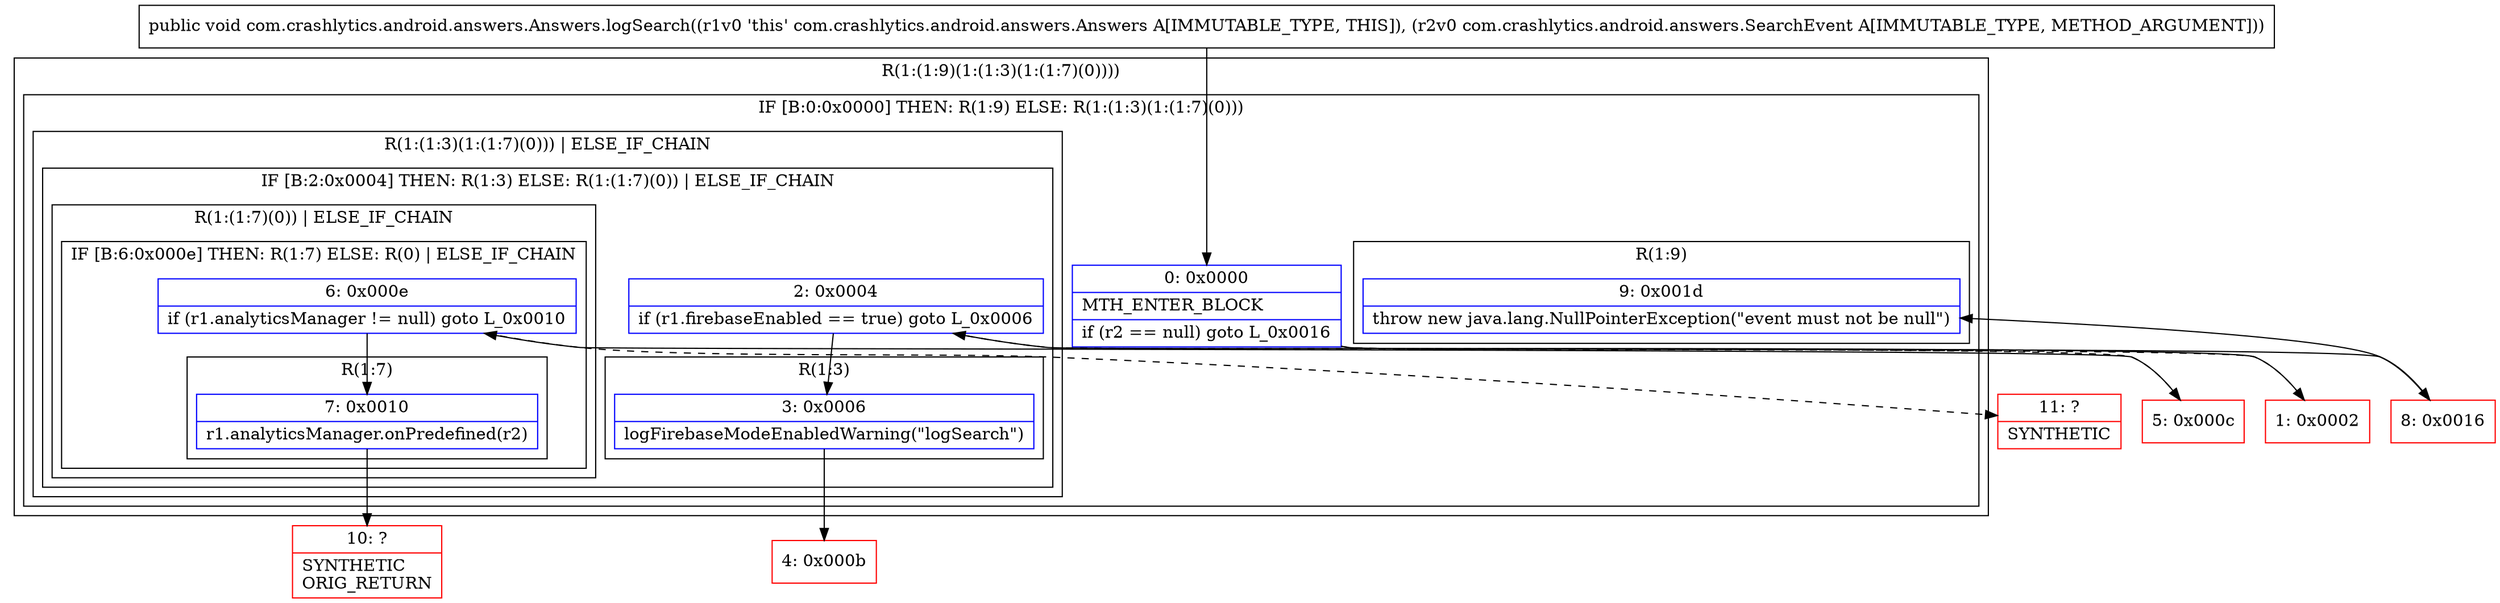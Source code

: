digraph "CFG forcom.crashlytics.android.answers.Answers.logSearch(Lcom\/crashlytics\/android\/answers\/SearchEvent;)V" {
subgraph cluster_Region_96576634 {
label = "R(1:(1:9)(1:(1:3)(1:(1:7)(0))))";
node [shape=record,color=blue];
subgraph cluster_IfRegion_1954333214 {
label = "IF [B:0:0x0000] THEN: R(1:9) ELSE: R(1:(1:3)(1:(1:7)(0)))";
node [shape=record,color=blue];
Node_0 [shape=record,label="{0\:\ 0x0000|MTH_ENTER_BLOCK\l|if (r2 == null) goto L_0x0016\l}"];
subgraph cluster_Region_553034441 {
label = "R(1:9)";
node [shape=record,color=blue];
Node_9 [shape=record,label="{9\:\ 0x001d|throw new java.lang.NullPointerException(\"event must not be null\")\l}"];
}
subgraph cluster_Region_17008569 {
label = "R(1:(1:3)(1:(1:7)(0))) | ELSE_IF_CHAIN\l";
node [shape=record,color=blue];
subgraph cluster_IfRegion_166269335 {
label = "IF [B:2:0x0004] THEN: R(1:3) ELSE: R(1:(1:7)(0)) | ELSE_IF_CHAIN\l";
node [shape=record,color=blue];
Node_2 [shape=record,label="{2\:\ 0x0004|if (r1.firebaseEnabled == true) goto L_0x0006\l}"];
subgraph cluster_Region_454512262 {
label = "R(1:3)";
node [shape=record,color=blue];
Node_3 [shape=record,label="{3\:\ 0x0006|logFirebaseModeEnabledWarning(\"logSearch\")\l}"];
}
subgraph cluster_Region_241326023 {
label = "R(1:(1:7)(0)) | ELSE_IF_CHAIN\l";
node [shape=record,color=blue];
subgraph cluster_IfRegion_323037181 {
label = "IF [B:6:0x000e] THEN: R(1:7) ELSE: R(0) | ELSE_IF_CHAIN\l";
node [shape=record,color=blue];
Node_6 [shape=record,label="{6\:\ 0x000e|if (r1.analyticsManager != null) goto L_0x0010\l}"];
subgraph cluster_Region_1382410667 {
label = "R(1:7)";
node [shape=record,color=blue];
Node_7 [shape=record,label="{7\:\ 0x0010|r1.analyticsManager.onPredefined(r2)\l}"];
}
subgraph cluster_Region_1932000799 {
label = "R(0)";
node [shape=record,color=blue];
}
}
}
}
}
}
}
Node_1 [shape=record,color=red,label="{1\:\ 0x0002}"];
Node_4 [shape=record,color=red,label="{4\:\ 0x000b}"];
Node_5 [shape=record,color=red,label="{5\:\ 0x000c}"];
Node_8 [shape=record,color=red,label="{8\:\ 0x0016}"];
Node_10 [shape=record,color=red,label="{10\:\ ?|SYNTHETIC\lORIG_RETURN\l}"];
Node_11 [shape=record,color=red,label="{11\:\ ?|SYNTHETIC\l}"];
MethodNode[shape=record,label="{public void com.crashlytics.android.answers.Answers.logSearch((r1v0 'this' com.crashlytics.android.answers.Answers A[IMMUTABLE_TYPE, THIS]), (r2v0 com.crashlytics.android.answers.SearchEvent A[IMMUTABLE_TYPE, METHOD_ARGUMENT])) }"];
MethodNode -> Node_0;
Node_0 -> Node_1[style=dashed];
Node_0 -> Node_8;
Node_2 -> Node_3;
Node_2 -> Node_5[style=dashed];
Node_3 -> Node_4;
Node_6 -> Node_7;
Node_6 -> Node_11[style=dashed];
Node_7 -> Node_10;
Node_1 -> Node_2;
Node_5 -> Node_6;
Node_8 -> Node_9;
}

